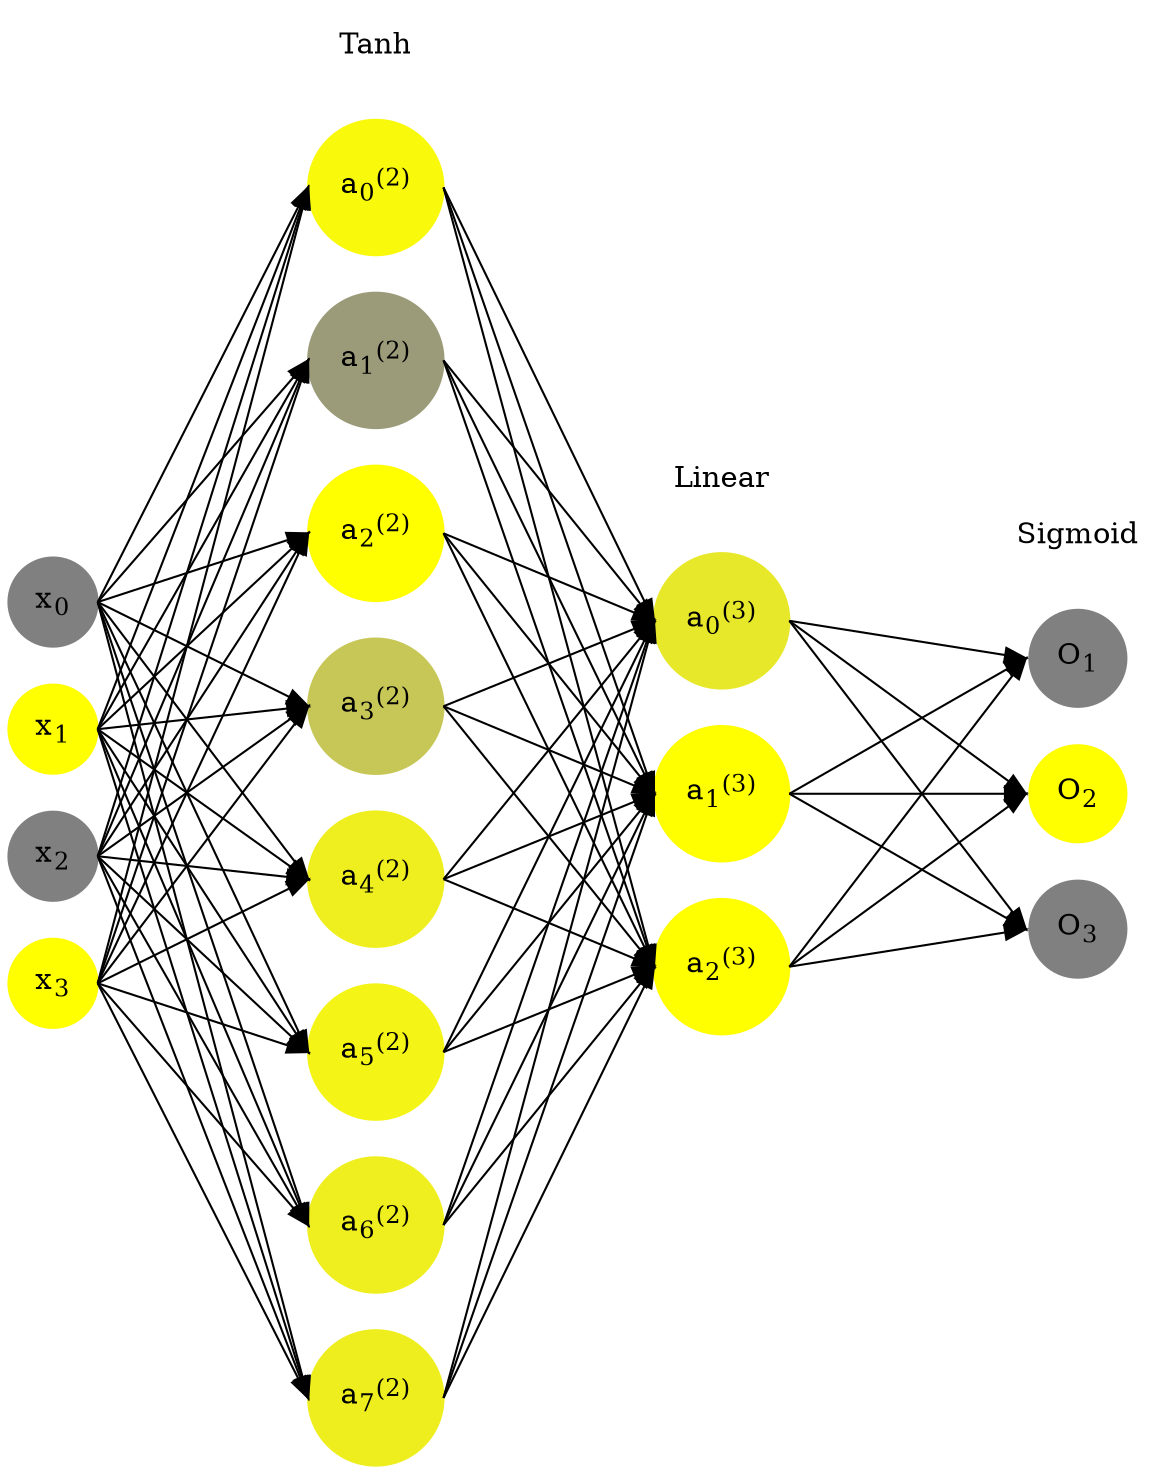 digraph G {
	rankdir = LR;
	splines=false;
	edge[style=invis];
	ranksep= 1.4;
	{
	node [shape=circle, color="0.1667, 0.0, 0.5", style=filled, fillcolor="0.1667, 0.0, 0.5"];
	x0 [label=<x<sub>0</sub>>];
	}
	{
	node [shape=circle, color="0.1667, 1.0, 1.0", style=filled, fillcolor="0.1667, 1.0, 1.0"];
	x1 [label=<x<sub>1</sub>>];
	}
	{
	node [shape=circle, color="0.1667, 0.0, 0.5", style=filled, fillcolor="0.1667, 0.0, 0.5"];
	x2 [label=<x<sub>2</sub>>];
	}
	{
	node [shape=circle, color="0.1667, 1.0, 1.0", style=filled, fillcolor="0.1667, 1.0, 1.0"];
	x3 [label=<x<sub>3</sub>>];
	}
	{
	node [shape=circle, color="0.1667, 0.950437, 0.975219", style=filled, fillcolor="0.1667, 0.950437, 0.975219"];
	a02 [label=<a<sub>0</sub><sup>(2)</sup>>];
	}
	{
	node [shape=circle, color="0.1667, 0.215380, 0.607690", style=filled, fillcolor="0.1667, 0.215380, 0.607690"];
	a12 [label=<a<sub>1</sub><sup>(2)</sup>>];
	}
	{
	node [shape=circle, color="0.1667, 0.998091, 0.999045", style=filled, fillcolor="0.1667, 0.998091, 0.999045"];
	a22 [label=<a<sub>2</sub><sup>(2)</sup>>];
	}
	{
	node [shape=circle, color="0.1667, 0.561039, 0.780519", style=filled, fillcolor="0.1667, 0.561039, 0.780519"];
	a32 [label=<a<sub>3</sub><sup>(2)</sup>>];
	}
	{
	node [shape=circle, color="0.1667, 0.869861, 0.934930", style=filled, fillcolor="0.1667, 0.869861, 0.934930"];
	a42 [label=<a<sub>4</sub><sup>(2)</sup>>];
	}
	{
	node [shape=circle, color="0.1667, 0.908032, 0.954016", style=filled, fillcolor="0.1667, 0.908032, 0.954016"];
	a52 [label=<a<sub>5</sub><sup>(2)</sup>>];
	}
	{
	node [shape=circle, color="0.1667, 0.870389, 0.935194", style=filled, fillcolor="0.1667, 0.870389, 0.935194"];
	a62 [label=<a<sub>6</sub><sup>(2)</sup>>];
	}
	{
	node [shape=circle, color="0.1667, 0.866478, 0.933239", style=filled, fillcolor="0.1667, 0.866478, 0.933239"];
	a72 [label=<a<sub>7</sub><sup>(2)</sup>>];
	}
	{
	node [shape=circle, color="0.1667, 0.816730, 0.908365", style=filled, fillcolor="0.1667, 0.816730, 0.908365"];
	a03 [label=<a<sub>0</sub><sup>(3)</sup>>];
	}
	{
	node [shape=circle, color="0.1667, 1.014696, 1.007348", style=filled, fillcolor="0.1667, 1.014696, 1.007348"];
	a13 [label=<a<sub>1</sub><sup>(3)</sup>>];
	}
	{
	node [shape=circle, color="0.1667, 3.232570, 2.116285", style=filled, fillcolor="0.1667, 3.232570, 2.116285"];
	a23 [label=<a<sub>2</sub><sup>(3)</sup>>];
	}
	{
	node [shape=circle, color="0.1667, 0.0, 0.5", style=filled, fillcolor="0.1667, 0.0, 0.5"];
	O1 [label=<O<sub>1</sub>>];
	}
	{
	node [shape=circle, color="0.1667, 1.0, 1.0", style=filled, fillcolor="0.1667, 1.0, 1.0"];
	O2 [label=<O<sub>2</sub>>];
	}
	{
	node [shape=circle, color="0.1667, 0.0, 0.5", style=filled, fillcolor="0.1667, 0.0, 0.5"];
	O3 [label=<O<sub>3</sub>>];
	}
	{
	rank=same;
	x0->x1->x2->x3;
	}
	{
	rank=same;
	a02->a12->a22->a32->a42->a52->a62->a72;
	}
	{
	rank=same;
	a03->a13->a23;
	}
	{
	rank=same;
	O1->O2->O3;
	}
	l1 [shape=plaintext,label="Tanh"];
	l1->a02;
	{rank=same; l1;a02};
	l2 [shape=plaintext,label="Linear"];
	l2->a03;
	{rank=same; l2;a03};
	l3 [shape=plaintext,label="Sigmoid"];
	l3->O1;
	{rank=same; l3;O1};
edge[style=solid, tailport=e, headport=w];
	{x0;x1;x2;x3} -> {a02;a12;a22;a32;a42;a52;a62;a72};
	{a02;a12;a22;a32;a42;a52;a62;a72} -> {a03;a13;a23};
	{a03;a13;a23} -> {O1,O2,O3};
}